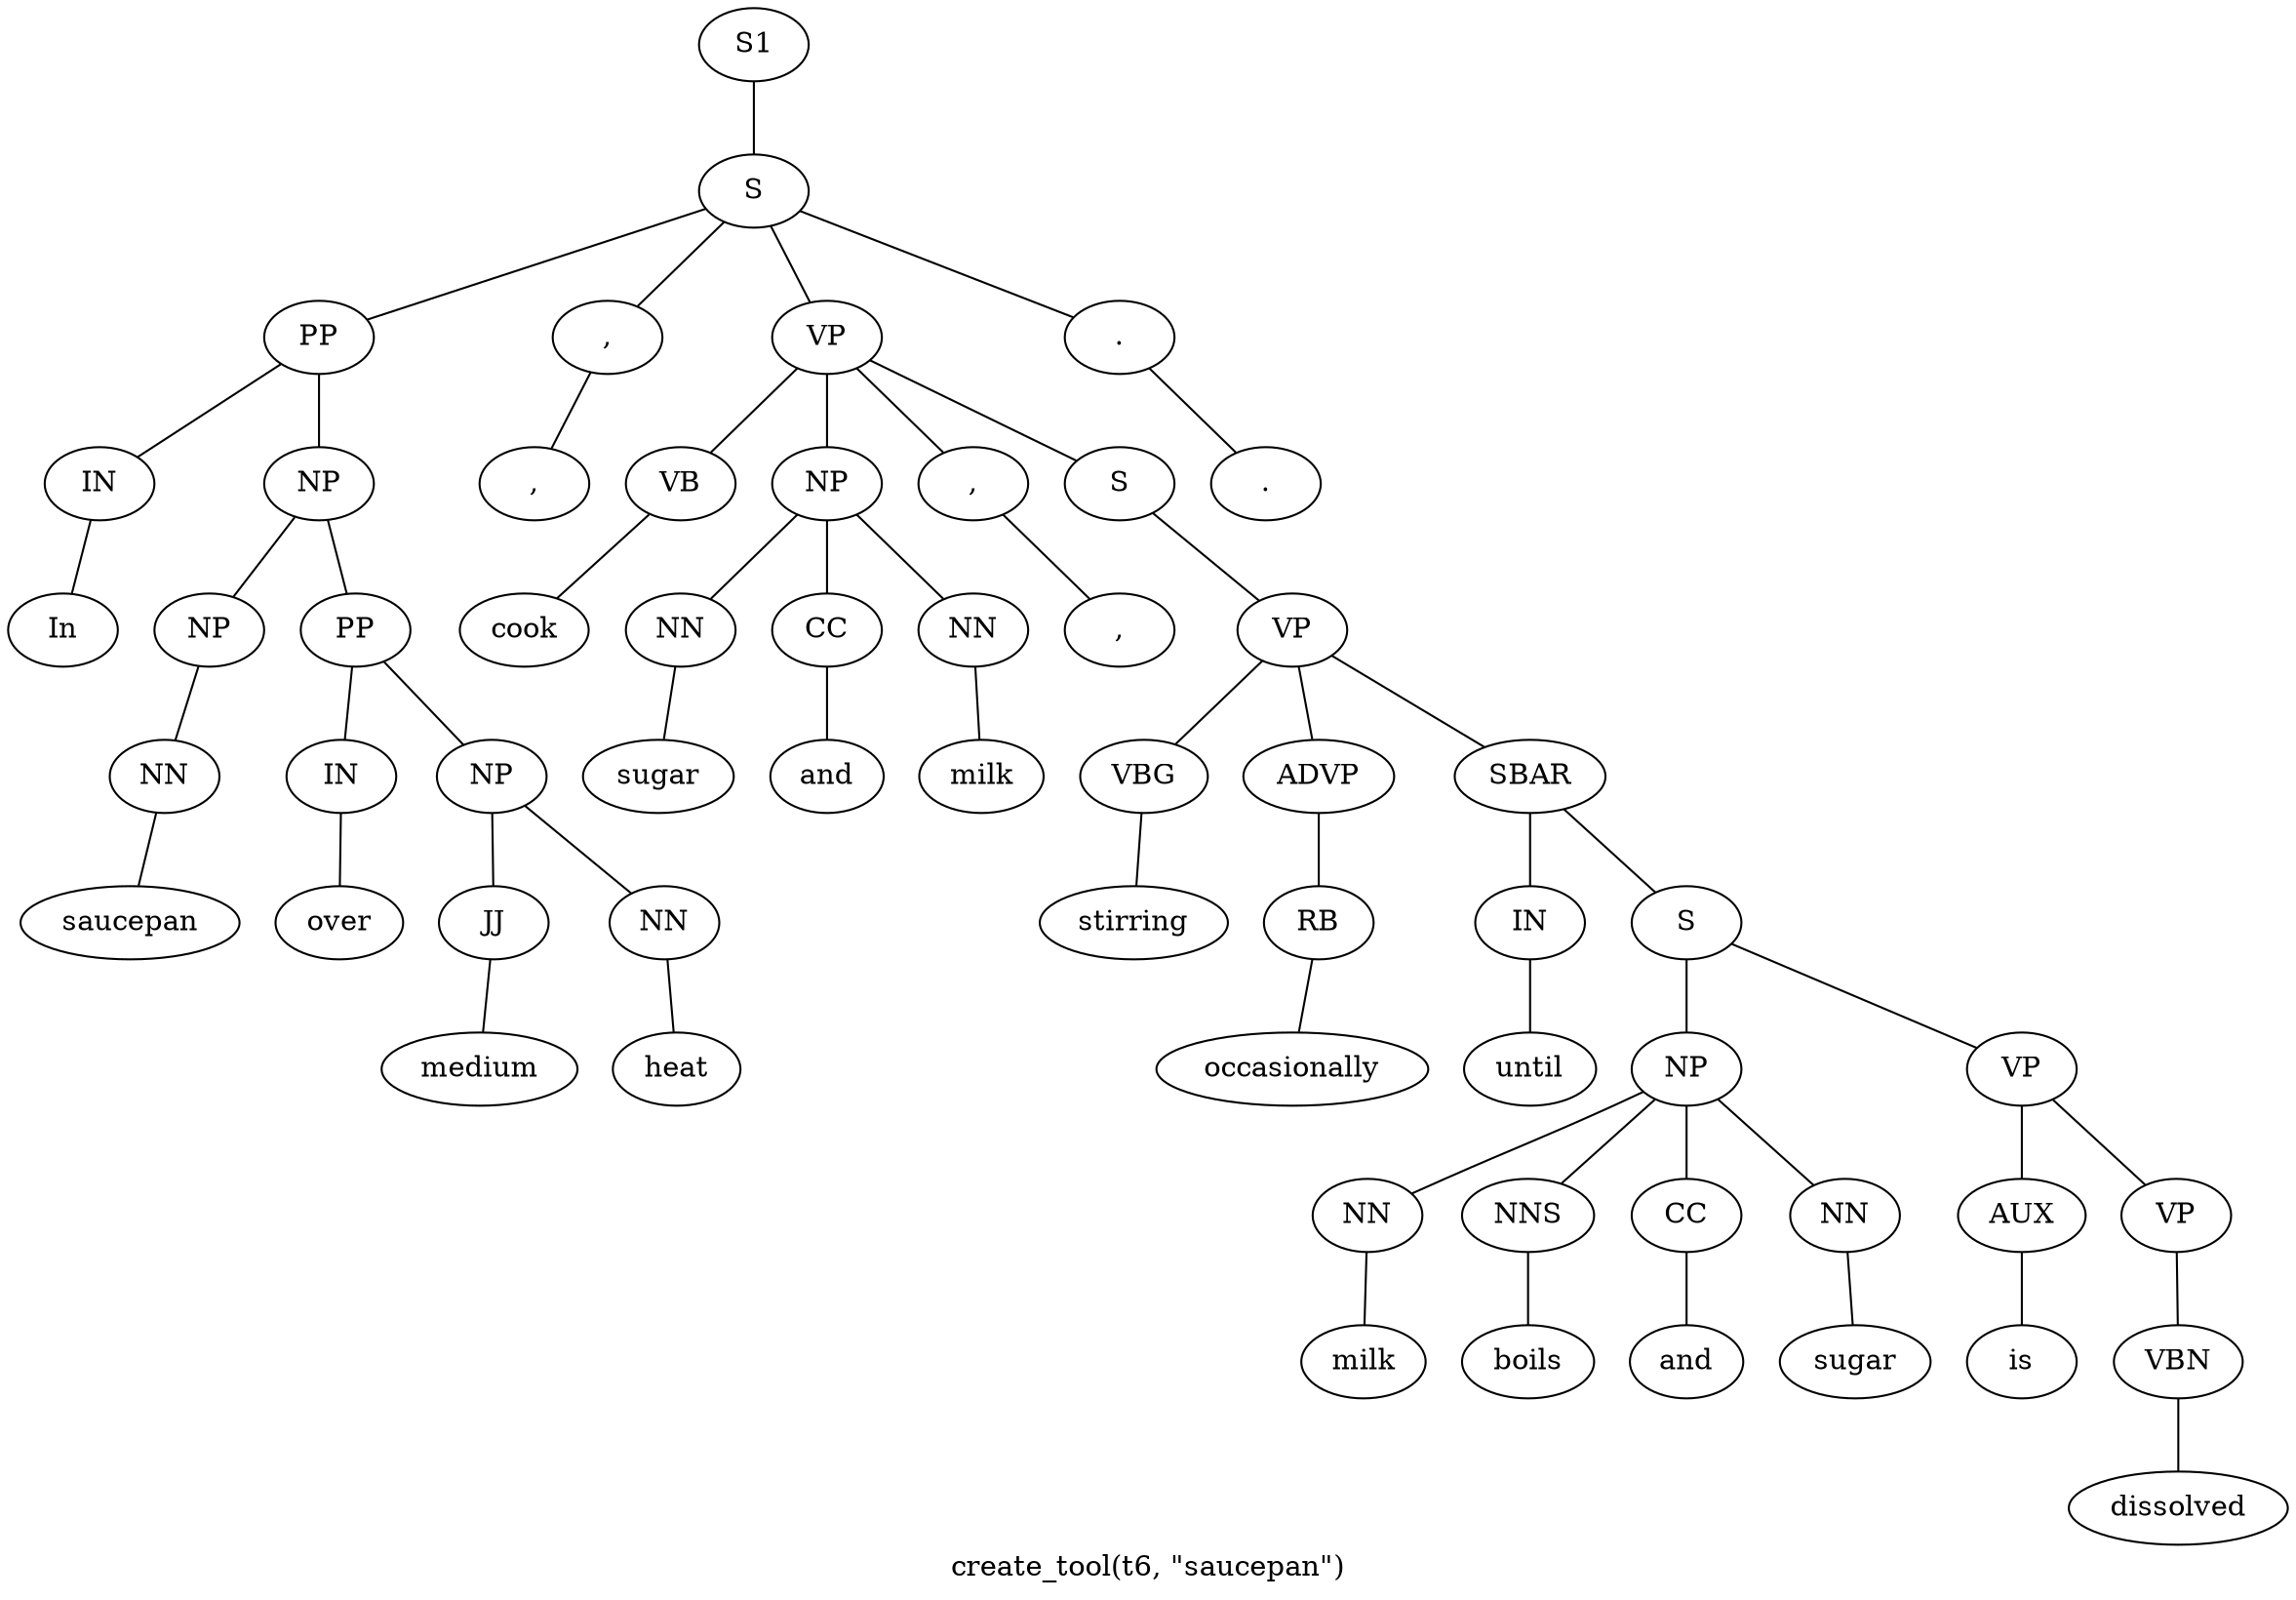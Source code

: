 graph SyntaxGraph {
	label = "create_tool(t6, \"saucepan\")";
	Node0 [label="S1"];
	Node1 [label="S"];
	Node2 [label="PP"];
	Node3 [label="IN"];
	Node4 [label="In"];
	Node5 [label="NP"];
	Node6 [label="NP"];
	Node7 [label="NN"];
	Node8 [label="saucepan"];
	Node9 [label="PP"];
	Node10 [label="IN"];
	Node11 [label="over"];
	Node12 [label="NP"];
	Node13 [label="JJ"];
	Node14 [label="medium"];
	Node15 [label="NN"];
	Node16 [label="heat"];
	Node17 [label=","];
	Node18 [label=","];
	Node19 [label="VP"];
	Node20 [label="VB"];
	Node21 [label="cook"];
	Node22 [label="NP"];
	Node23 [label="NN"];
	Node24 [label="sugar"];
	Node25 [label="CC"];
	Node26 [label="and"];
	Node27 [label="NN"];
	Node28 [label="milk"];
	Node29 [label=","];
	Node30 [label=","];
	Node31 [label="S"];
	Node32 [label="VP"];
	Node33 [label="VBG"];
	Node34 [label="stirring"];
	Node35 [label="ADVP"];
	Node36 [label="RB"];
	Node37 [label="occasionally"];
	Node38 [label="SBAR"];
	Node39 [label="IN"];
	Node40 [label="until"];
	Node41 [label="S"];
	Node42 [label="NP"];
	Node43 [label="NN"];
	Node44 [label="milk"];
	Node45 [label="NNS"];
	Node46 [label="boils"];
	Node47 [label="CC"];
	Node48 [label="and"];
	Node49 [label="NN"];
	Node50 [label="sugar"];
	Node51 [label="VP"];
	Node52 [label="AUX"];
	Node53 [label="is"];
	Node54 [label="VP"];
	Node55 [label="VBN"];
	Node56 [label="dissolved"];
	Node57 [label="."];
	Node58 [label="."];

	Node0 -- Node1;
	Node1 -- Node2;
	Node1 -- Node17;
	Node1 -- Node19;
	Node1 -- Node57;
	Node2 -- Node3;
	Node2 -- Node5;
	Node3 -- Node4;
	Node5 -- Node6;
	Node5 -- Node9;
	Node6 -- Node7;
	Node7 -- Node8;
	Node9 -- Node10;
	Node9 -- Node12;
	Node10 -- Node11;
	Node12 -- Node13;
	Node12 -- Node15;
	Node13 -- Node14;
	Node15 -- Node16;
	Node17 -- Node18;
	Node19 -- Node20;
	Node19 -- Node22;
	Node19 -- Node29;
	Node19 -- Node31;
	Node20 -- Node21;
	Node22 -- Node23;
	Node22 -- Node25;
	Node22 -- Node27;
	Node23 -- Node24;
	Node25 -- Node26;
	Node27 -- Node28;
	Node29 -- Node30;
	Node31 -- Node32;
	Node32 -- Node33;
	Node32 -- Node35;
	Node32 -- Node38;
	Node33 -- Node34;
	Node35 -- Node36;
	Node36 -- Node37;
	Node38 -- Node39;
	Node38 -- Node41;
	Node39 -- Node40;
	Node41 -- Node42;
	Node41 -- Node51;
	Node42 -- Node43;
	Node42 -- Node45;
	Node42 -- Node47;
	Node42 -- Node49;
	Node43 -- Node44;
	Node45 -- Node46;
	Node47 -- Node48;
	Node49 -- Node50;
	Node51 -- Node52;
	Node51 -- Node54;
	Node52 -- Node53;
	Node54 -- Node55;
	Node55 -- Node56;
	Node57 -- Node58;
}